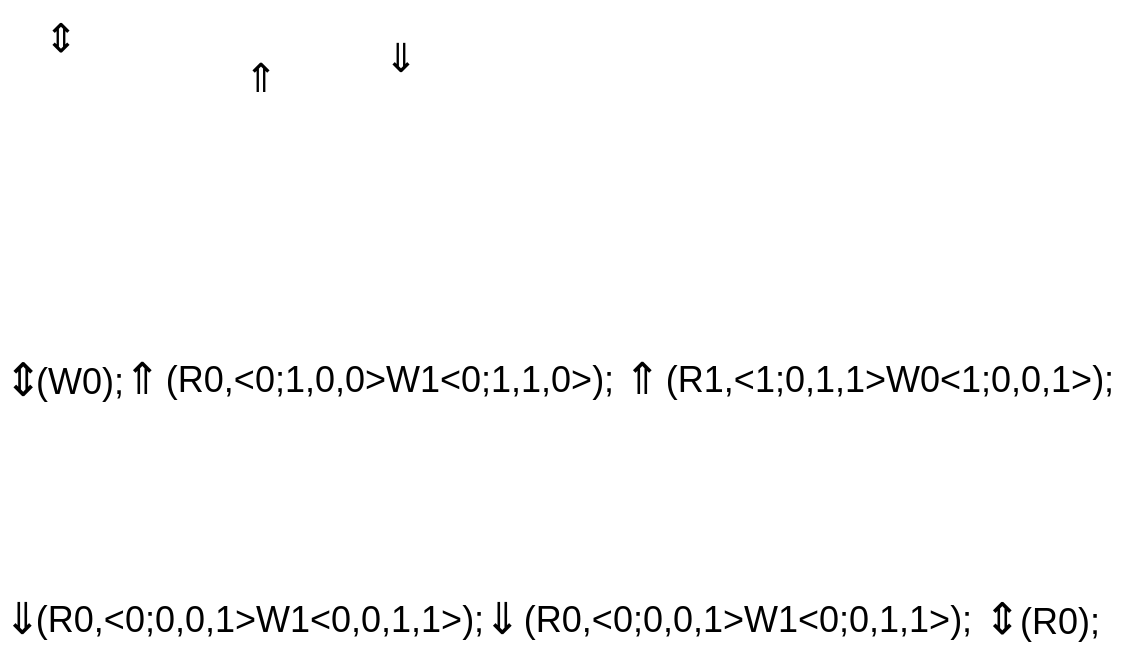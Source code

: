<mxfile version="20.8.23" type="github">
  <diagram name="第 1 页" id="TEQi4ShTQILTbkTl-TjT">
    <mxGraphModel dx="1434" dy="796" grid="1" gridSize="10" guides="1" tooltips="1" connect="1" arrows="1" fold="1" page="1" pageScale="1" pageWidth="827" pageHeight="1169" math="0" shadow="0">
      <root>
        <mxCell id="0" />
        <mxCell id="1" parent="0" />
        <mxCell id="B8rUQYM5JkH_zZGNKql9-2" value="&lt;font style=&quot;font-size: 20px;&quot;&gt;⇕&lt;/font&gt;" style="text;whiteSpace=wrap;html=1;" vertex="1" parent="1">
          <mxGeometry x="60" y="110" width="20" height="30" as="geometry" />
        </mxCell>
        <mxCell id="B8rUQYM5JkH_zZGNKql9-3" value="⇑" style="text;whiteSpace=wrap;html=1;fontSize=20;" vertex="1" parent="1">
          <mxGeometry x="160" y="130" width="50" height="50" as="geometry" />
        </mxCell>
        <mxCell id="B8rUQYM5JkH_zZGNKql9-4" value="&lt;font style=&quot;font-size: 22px;&quot;&gt;⇓&lt;/font&gt;" style="text;whiteSpace=wrap;html=1;fontSize=20;" vertex="1" parent="1">
          <mxGeometry x="40" y="400" width="20" height="40" as="geometry" />
        </mxCell>
        <mxCell id="B8rUQYM5JkH_zZGNKql9-6" value="&lt;font style=&quot;font-size: 23px;&quot;&gt;⇕&lt;/font&gt;" style="text;whiteSpace=wrap;html=1;" vertex="1" parent="1">
          <mxGeometry x="40" y="280" width="20" height="40" as="geometry" />
        </mxCell>
        <mxCell id="B8rUQYM5JkH_zZGNKql9-7" value="&lt;font style=&quot;font-size: 18px;&quot;&gt;(W0);&lt;/font&gt;" style="text;html=1;strokeColor=none;fillColor=none;align=center;verticalAlign=middle;whiteSpace=wrap;rounded=0;fontSize=20;" vertex="1" parent="1">
          <mxGeometry x="50" y="280" width="60" height="40" as="geometry" />
        </mxCell>
        <mxCell id="B8rUQYM5JkH_zZGNKql9-8" value="&lt;font style=&quot;font-size: 22px;&quot;&gt;⇑&lt;/font&gt;" style="text;whiteSpace=wrap;html=1;fontSize=20;" vertex="1" parent="1">
          <mxGeometry x="100" y="280" width="20" height="40" as="geometry" />
        </mxCell>
        <mxCell id="B8rUQYM5JkH_zZGNKql9-9" value="(R0,&amp;lt;0;1,0,0&amp;gt;W1&amp;lt;0;1,1,0&amp;gt;);" style="text;html=1;strokeColor=none;fillColor=none;align=center;verticalAlign=middle;whiteSpace=wrap;rounded=0;fontSize=18;" vertex="1" parent="1">
          <mxGeometry x="120" y="280" width="230" height="40" as="geometry" />
        </mxCell>
        <mxCell id="B8rUQYM5JkH_zZGNKql9-10" value="⇓" style="text;whiteSpace=wrap;html=1;fontSize=20;" vertex="1" parent="1">
          <mxGeometry x="230" y="120" width="20" height="30" as="geometry" />
        </mxCell>
        <mxCell id="B8rUQYM5JkH_zZGNKql9-11" value="(R0,&amp;lt;0;0,0,1&amp;gt;W1&amp;lt;0,0,1,1&amp;gt;);" style="text;html=1;strokeColor=none;fillColor=none;align=center;verticalAlign=middle;whiteSpace=wrap;rounded=0;fontSize=18;" vertex="1" parent="1">
          <mxGeometry x="50" y="400" width="240" height="40" as="geometry" />
        </mxCell>
        <mxCell id="B8rUQYM5JkH_zZGNKql9-12" value="&lt;font style=&quot;font-size: 22px;&quot;&gt;⇑&lt;/font&gt;" style="text;whiteSpace=wrap;html=1;fontSize=20;" vertex="1" parent="1">
          <mxGeometry x="350" y="280" width="20" height="40" as="geometry" />
        </mxCell>
        <mxCell id="B8rUQYM5JkH_zZGNKql9-13" value="(R1,&amp;lt;1;0,1,1&amp;gt;W0&amp;lt;1;0,0,1&amp;gt;);" style="text;html=1;strokeColor=none;fillColor=none;align=center;verticalAlign=middle;whiteSpace=wrap;rounded=0;fontSize=18;" vertex="1" parent="1">
          <mxGeometry x="370" y="280" width="230" height="40" as="geometry" />
        </mxCell>
        <mxCell id="B8rUQYM5JkH_zZGNKql9-14" value="&lt;font style=&quot;font-size: 22px;&quot;&gt;⇓&lt;/font&gt;" style="text;whiteSpace=wrap;html=1;fontSize=20;" vertex="1" parent="1">
          <mxGeometry x="280" y="400" width="20" height="40" as="geometry" />
        </mxCell>
        <mxCell id="B8rUQYM5JkH_zZGNKql9-15" value="(R0,&amp;lt;0;0,0,1&amp;gt;W1&amp;lt;0;0,1,1&amp;gt;);" style="text;html=1;strokeColor=none;fillColor=none;align=center;verticalAlign=middle;whiteSpace=wrap;rounded=0;fontSize=18;" vertex="1" parent="1">
          <mxGeometry x="299" y="400" width="230" height="40" as="geometry" />
        </mxCell>
        <mxCell id="B8rUQYM5JkH_zZGNKql9-17" value="&lt;font style=&quot;font-size: 22px;&quot;&gt;⇕&lt;/font&gt;" style="text;whiteSpace=wrap;html=1;" vertex="1" parent="1">
          <mxGeometry x="530" y="400" width="20" height="40" as="geometry" />
        </mxCell>
        <mxCell id="B8rUQYM5JkH_zZGNKql9-18" value="&lt;font style=&quot;font-size: 18px;&quot;&gt;(R0);&lt;/font&gt;" style="text;html=1;strokeColor=none;fillColor=none;align=center;verticalAlign=middle;whiteSpace=wrap;rounded=0;fontSize=20;" vertex="1" parent="1">
          <mxGeometry x="540" y="400" width="60" height="40" as="geometry" />
        </mxCell>
      </root>
    </mxGraphModel>
  </diagram>
</mxfile>
